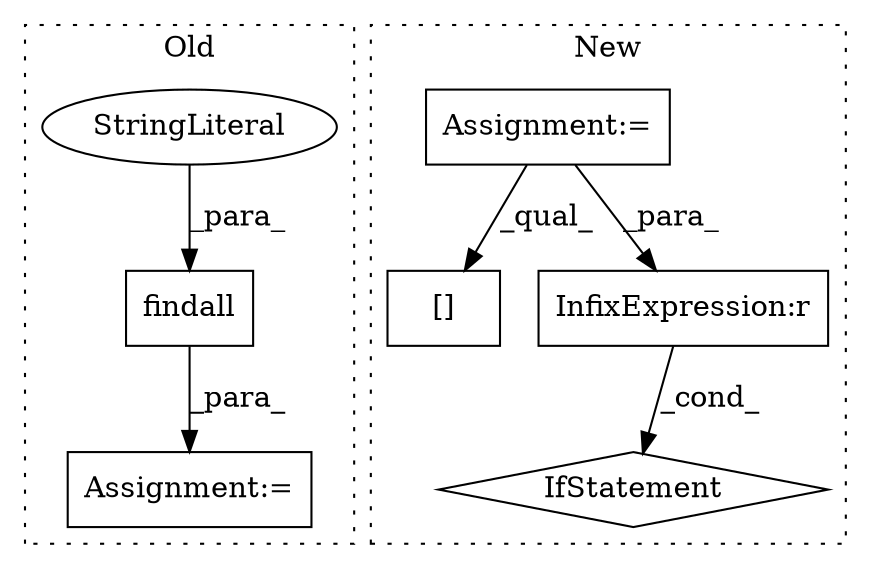 digraph G {
subgraph cluster0 {
1 [label="findall" a="32" s="1405,1480" l="8,1" shape="box"];
3 [label="Assignment:=" a="7" s="1401" l="1" shape="box"];
6 [label="StringLiteral" a="45" s="1413" l="13" shape="ellipse"];
label = "Old";
style="dotted";
}
subgraph cluster1 {
2 [label="[]" a="2" s="1519,1572" l="52,1" shape="box"];
4 [label="Assignment:=" a="7" s="1421" l="1" shape="box"];
5 [label="IfStatement" a="25" s="1478,1500" l="4,2" shape="diamond"];
7 [label="InfixExpression:r" a="27" s="1495" l="4" shape="box"];
label = "New";
style="dotted";
}
1 -> 3 [label="_para_"];
4 -> 7 [label="_para_"];
4 -> 2 [label="_qual_"];
6 -> 1 [label="_para_"];
7 -> 5 [label="_cond_"];
}